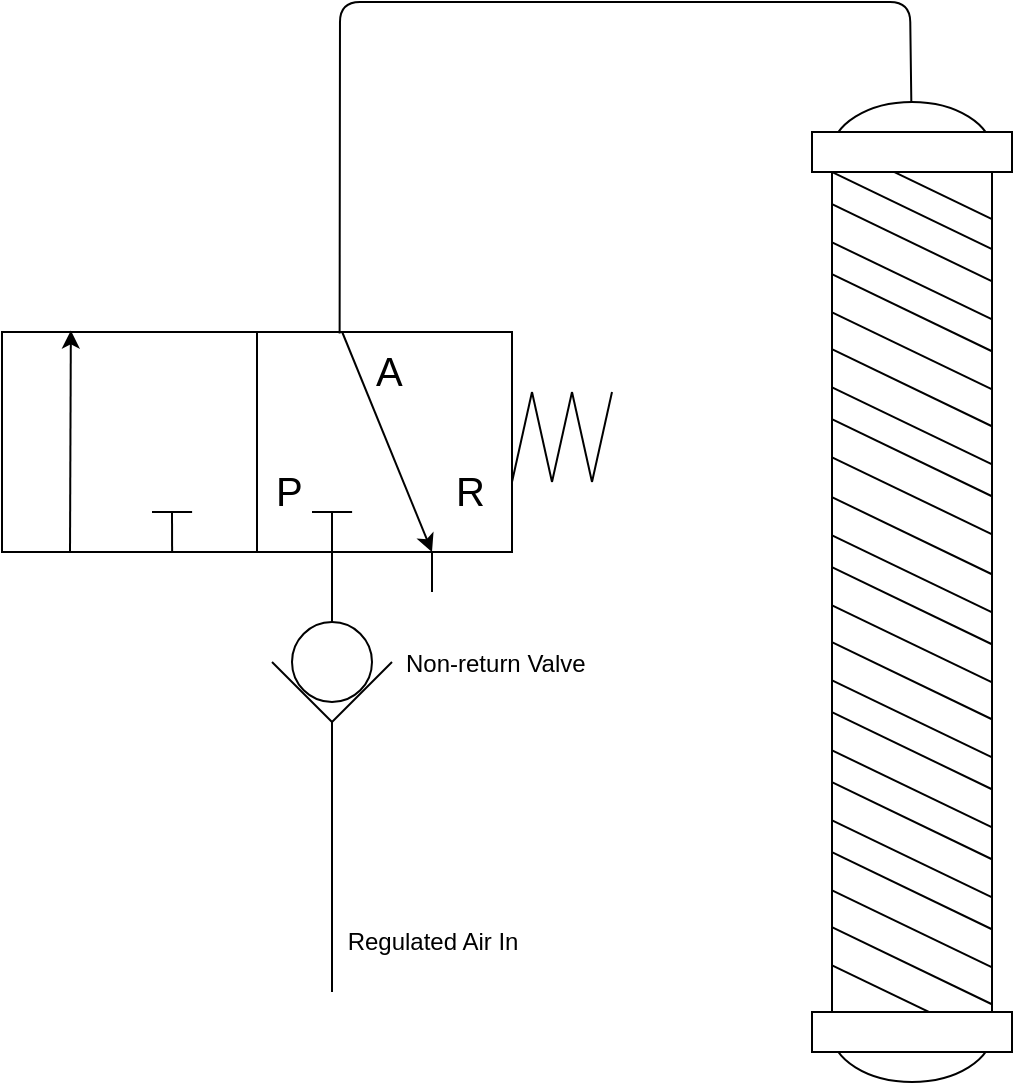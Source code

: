 <mxfile version="10.6.9" type="device"><diagram id="OgJOl3HWv7vuREtcom7f" name="Page-1"><mxGraphModel dx="1264" dy="629" grid="1" gridSize="10" guides="1" tooltips="1" connect="1" arrows="1" fold="1" page="1" pageScale="1" pageWidth="827" pageHeight="1169" math="0" shadow="0"><root><mxCell id="0"/><mxCell id="1" parent="0"/><mxCell id="yQ0nB66GJ8iGvdI2O4xC-1" value="" style="rounded=0;whiteSpace=wrap;html=1;" vertex="1" parent="1"><mxGeometry x="95" y="305" width="255" height="110" as="geometry"/></mxCell><mxCell id="yQ0nB66GJ8iGvdI2O4xC-2" value="" style="endArrow=none;html=1;entryX=0.5;entryY=0;entryDx=0;entryDy=0;exitX=0.5;exitY=1;exitDx=0;exitDy=0;" edge="1" parent="1" source="yQ0nB66GJ8iGvdI2O4xC-1" target="yQ0nB66GJ8iGvdI2O4xC-1"><mxGeometry width="50" height="50" relative="1" as="geometry"><mxPoint x="90" y="485" as="sourcePoint"/><mxPoint x="140" y="435" as="targetPoint"/></mxGeometry></mxCell><mxCell id="yQ0nB66GJ8iGvdI2O4xC-3" value="" style="endArrow=classic;html=1;entryX=0.135;entryY=-0.007;entryDx=0;entryDy=0;entryPerimeter=0;" edge="1" parent="1" target="yQ0nB66GJ8iGvdI2O4xC-1"><mxGeometry width="50" height="50" relative="1" as="geometry"><mxPoint x="129" y="415" as="sourcePoint"/><mxPoint x="140" y="435" as="targetPoint"/></mxGeometry></mxCell><mxCell id="yQ0nB66GJ8iGvdI2O4xC-8" value="" style="endArrow=classic;html=1;exitX=0.667;exitY=0;exitDx=0;exitDy=0;exitPerimeter=0;" edge="1" parent="1" source="yQ0nB66GJ8iGvdI2O4xC-1"><mxGeometry width="50" height="50" relative="1" as="geometry"><mxPoint x="100" y="495" as="sourcePoint"/><mxPoint x="310" y="415" as="targetPoint"/></mxGeometry></mxCell><mxCell id="yQ0nB66GJ8iGvdI2O4xC-9" value="" style="endArrow=none;html=1;exitX=0.5;exitY=0;exitDx=0;exitDy=0;" edge="1" parent="1" source="yQ0nB66GJ8iGvdI2O4xC-25"><mxGeometry width="50" height="50" relative="1" as="geometry"><mxPoint x="260" y="435" as="sourcePoint"/><mxPoint x="260" y="395" as="targetPoint"/></mxGeometry></mxCell><mxCell id="yQ0nB66GJ8iGvdI2O4xC-10" value="" style="endArrow=none;html=1;" edge="1" parent="1"><mxGeometry width="50" height="50" relative="1" as="geometry"><mxPoint x="250" y="395" as="sourcePoint"/><mxPoint x="270.056" y="394.944" as="targetPoint"/><Array as="points"><mxPoint x="250" y="395"/></Array></mxGeometry></mxCell><mxCell id="yQ0nB66GJ8iGvdI2O4xC-11" value="" style="endArrow=none;html=1;exitX=0.66;exitY=1;exitDx=0;exitDy=0;exitPerimeter=0;" edge="1" parent="1"><mxGeometry width="50" height="50" relative="1" as="geometry"><mxPoint x="180.056" y="414.944" as="sourcePoint"/><mxPoint x="180" y="395" as="targetPoint"/></mxGeometry></mxCell><mxCell id="yQ0nB66GJ8iGvdI2O4xC-12" value="" style="endArrow=none;html=1;" edge="1" parent="1"><mxGeometry width="50" height="50" relative="1" as="geometry"><mxPoint x="170" y="395" as="sourcePoint"/><mxPoint x="190.056" y="394.944" as="targetPoint"/><Array as="points"><mxPoint x="170" y="395"/></Array></mxGeometry></mxCell><mxCell id="yQ0nB66GJ8iGvdI2O4xC-14" value="" style="endArrow=none;html=1;" edge="1" parent="1"><mxGeometry width="50" height="50" relative="1" as="geometry"><mxPoint x="350" y="380" as="sourcePoint"/><mxPoint x="360" y="335" as="targetPoint"/></mxGeometry></mxCell><mxCell id="yQ0nB66GJ8iGvdI2O4xC-15" value="" style="endArrow=none;html=1;" edge="1" parent="1"><mxGeometry width="50" height="50" relative="1" as="geometry"><mxPoint x="370" y="380" as="sourcePoint"/><mxPoint x="380" y="335" as="targetPoint"/></mxGeometry></mxCell><mxCell id="yQ0nB66GJ8iGvdI2O4xC-18" value="" style="endArrow=none;html=1;" edge="1" parent="1"><mxGeometry width="50" height="50" relative="1" as="geometry"><mxPoint x="360" y="335" as="sourcePoint"/><mxPoint x="370" y="380" as="targetPoint"/></mxGeometry></mxCell><mxCell id="yQ0nB66GJ8iGvdI2O4xC-22" value="" style="endArrow=none;html=1;" edge="1" parent="1"><mxGeometry width="50" height="50" relative="1" as="geometry"><mxPoint x="390" y="380" as="sourcePoint"/><mxPoint x="400" y="335" as="targetPoint"/></mxGeometry></mxCell><mxCell id="yQ0nB66GJ8iGvdI2O4xC-23" value="" style="endArrow=none;html=1;" edge="1" parent="1"><mxGeometry width="50" height="50" relative="1" as="geometry"><mxPoint x="380" y="335" as="sourcePoint"/><mxPoint x="390" y="380" as="targetPoint"/></mxGeometry></mxCell><mxCell id="yQ0nB66GJ8iGvdI2O4xC-24" value="" style="endArrow=none;html=1;" edge="1" parent="1"><mxGeometry width="50" height="50" relative="1" as="geometry"><mxPoint x="310" y="435" as="sourcePoint"/><mxPoint x="310" y="415" as="targetPoint"/></mxGeometry></mxCell><mxCell id="yQ0nB66GJ8iGvdI2O4xC-25" value="" style="ellipse;whiteSpace=wrap;html=1;aspect=fixed;" vertex="1" parent="1"><mxGeometry x="240" y="450" width="40" height="40" as="geometry"/></mxCell><mxCell id="yQ0nB66GJ8iGvdI2O4xC-26" value="" style="endArrow=none;html=1;" edge="1" parent="1"><mxGeometry width="50" height="50" relative="1" as="geometry"><mxPoint x="260" y="500" as="sourcePoint"/><mxPoint x="290" y="470" as="targetPoint"/></mxGeometry></mxCell><mxCell id="yQ0nB66GJ8iGvdI2O4xC-27" value="" style="endArrow=none;html=1;" edge="1" parent="1"><mxGeometry width="50" height="50" relative="1" as="geometry"><mxPoint x="260" y="500" as="sourcePoint"/><mxPoint x="230" y="470" as="targetPoint"/></mxGeometry></mxCell><mxCell id="yQ0nB66GJ8iGvdI2O4xC-30" value="" style="ellipse;whiteSpace=wrap;html=1;" vertex="1" parent="1"><mxGeometry x="510" y="630" width="80" height="50" as="geometry"/></mxCell><mxCell id="yQ0nB66GJ8iGvdI2O4xC-31" value="" style="ellipse;whiteSpace=wrap;html=1;" vertex="1" parent="1"><mxGeometry x="510" y="190" width="80" height="50" as="geometry"/></mxCell><mxCell id="yQ0nB66GJ8iGvdI2O4xC-29" value="" style="rounded=0;whiteSpace=wrap;html=1;" vertex="1" parent="1"><mxGeometry x="510" y="215" width="80" height="440" as="geometry"/></mxCell><mxCell id="yQ0nB66GJ8iGvdI2O4xC-37" value="" style="endArrow=none;html=1;exitX=0.662;exitY=0.007;exitDx=0;exitDy=0;exitPerimeter=0;" edge="1" parent="1" source="yQ0nB66GJ8iGvdI2O4xC-1" target="yQ0nB66GJ8iGvdI2O4xC-31"><mxGeometry width="50" height="50" relative="1" as="geometry"><mxPoint x="280" y="255" as="sourcePoint"/><mxPoint x="330" y="205" as="targetPoint"/><Array as="points"><mxPoint x="264" y="140"/><mxPoint x="549" y="140"/></Array></mxGeometry></mxCell><mxCell id="yQ0nB66GJ8iGvdI2O4xC-38" value="" style="endArrow=none;html=1;" edge="1" parent="1"><mxGeometry width="50" height="50" relative="1" as="geometry"><mxPoint x="260" y="635" as="sourcePoint"/><mxPoint x="260" y="500" as="targetPoint"/></mxGeometry></mxCell><mxCell id="yQ0nB66GJ8iGvdI2O4xC-39" value="Regulated Air In&lt;br&gt;" style="text;html=1;resizable=0;points=[];align=center;verticalAlign=middle;labelBackgroundColor=#ffffff;" vertex="1" connectable="0" parent="yQ0nB66GJ8iGvdI2O4xC-38"><mxGeometry x="-0.856" y="-2" relative="1" as="geometry"><mxPoint x="48" y="-15.5" as="offset"/></mxGeometry></mxCell><mxCell id="yQ0nB66GJ8iGvdI2O4xC-40" value="Non-return Valve&lt;br&gt;" style="text;html=1;resizable=0;points=[];autosize=1;align=left;verticalAlign=top;spacingTop=-4;" vertex="1" parent="1"><mxGeometry x="295" y="461" width="110" height="20" as="geometry"/></mxCell><mxCell id="yQ0nB66GJ8iGvdI2O4xC-41" value="&lt;font style=&quot;font-size: 20px&quot;&gt;R&lt;/font&gt;" style="text;html=1;resizable=0;points=[];autosize=1;align=left;verticalAlign=top;spacingTop=-4;" vertex="1" parent="1"><mxGeometry x="320" y="370" width="30" height="20" as="geometry"/></mxCell><mxCell id="yQ0nB66GJ8iGvdI2O4xC-42" value="&lt;font style=&quot;font-size: 20px&quot;&gt;P&lt;/font&gt;" style="text;html=1;resizable=0;points=[];autosize=1;align=left;verticalAlign=top;spacingTop=-4;" vertex="1" parent="1"><mxGeometry x="230" y="370" width="30" height="20" as="geometry"/></mxCell><mxCell id="yQ0nB66GJ8iGvdI2O4xC-43" value="&lt;font style=&quot;font-size: 20px&quot;&gt;A&lt;/font&gt;" style="text;html=1;resizable=0;points=[];autosize=1;align=left;verticalAlign=top;spacingTop=-4;" vertex="1" parent="1"><mxGeometry x="280" y="310" width="30" height="20" as="geometry"/></mxCell><mxCell id="yQ0nB66GJ8iGvdI2O4xC-44" value="" style="endArrow=none;html=1;entryX=-0.003;entryY=0.059;entryDx=0;entryDy=0;entryPerimeter=0;exitX=1.001;exitY=0.147;exitDx=0;exitDy=0;exitPerimeter=0;" edge="1" parent="1" source="yQ0nB66GJ8iGvdI2O4xC-29" target="yQ0nB66GJ8iGvdI2O4xC-29"><mxGeometry width="50" height="50" relative="1" as="geometry"><mxPoint x="620" y="280" as="sourcePoint"/><mxPoint x="670" y="230" as="targetPoint"/></mxGeometry></mxCell><mxCell id="yQ0nB66GJ8iGvdI2O4xC-45" value="" style="endArrow=none;html=1;entryX=-0.003;entryY=0.059;entryDx=0;entryDy=0;entryPerimeter=0;exitX=1.001;exitY=0.147;exitDx=0;exitDy=0;exitPerimeter=0;" edge="1" parent="1"><mxGeometry width="50" height="50" relative="1" as="geometry"><mxPoint x="590.056" y="298.667" as="sourcePoint"/><mxPoint x="509.778" y="260.056" as="targetPoint"/></mxGeometry></mxCell><mxCell id="yQ0nB66GJ8iGvdI2O4xC-46" value="" style="endArrow=none;html=1;entryX=-0.003;entryY=0.059;entryDx=0;entryDy=0;entryPerimeter=0;exitX=1.001;exitY=0.147;exitDx=0;exitDy=0;exitPerimeter=0;" edge="1" parent="1"><mxGeometry width="50" height="50" relative="1" as="geometry"><mxPoint x="589.952" y="314.619" as="sourcePoint"/><mxPoint x="509.952" y="276.048" as="targetPoint"/></mxGeometry></mxCell><mxCell id="yQ0nB66GJ8iGvdI2O4xC-47" value="" style="endArrow=none;html=1;entryX=-0.003;entryY=0.059;entryDx=0;entryDy=0;entryPerimeter=0;exitX=1.001;exitY=0.147;exitDx=0;exitDy=0;exitPerimeter=0;" edge="1" parent="1"><mxGeometry width="50" height="50" relative="1" as="geometry"><mxPoint x="590.056" y="333.667" as="sourcePoint"/><mxPoint x="509.778" y="295.056" as="targetPoint"/></mxGeometry></mxCell><mxCell id="yQ0nB66GJ8iGvdI2O4xC-48" value="" style="endArrow=none;html=1;entryX=-0.003;entryY=0.059;entryDx=0;entryDy=0;entryPerimeter=0;exitX=1.001;exitY=0.147;exitDx=0;exitDy=0;exitPerimeter=0;" edge="1" parent="1"><mxGeometry width="50" height="50" relative="1" as="geometry"><mxPoint x="589.952" y="352.119" as="sourcePoint"/><mxPoint x="509.952" y="313.548" as="targetPoint"/></mxGeometry></mxCell><mxCell id="yQ0nB66GJ8iGvdI2O4xC-49" value="" style="endArrow=none;html=1;entryX=-0.003;entryY=0.059;entryDx=0;entryDy=0;entryPerimeter=0;exitX=1.001;exitY=0.147;exitDx=0;exitDy=0;exitPerimeter=0;" edge="1" parent="1"><mxGeometry width="50" height="50" relative="1" as="geometry"><mxPoint x="590.056" y="371.167" as="sourcePoint"/><mxPoint x="509.778" y="332.556" as="targetPoint"/></mxGeometry></mxCell><mxCell id="yQ0nB66GJ8iGvdI2O4xC-50" value="" style="endArrow=none;html=1;entryX=-0.003;entryY=0.059;entryDx=0;entryDy=0;entryPerimeter=0;exitX=1.001;exitY=0.147;exitDx=0;exitDy=0;exitPerimeter=0;" edge="1" parent="1"><mxGeometry width="50" height="50" relative="1" as="geometry"><mxPoint x="589.952" y="387.119" as="sourcePoint"/><mxPoint x="509.952" y="348.548" as="targetPoint"/></mxGeometry></mxCell><mxCell id="yQ0nB66GJ8iGvdI2O4xC-51" value="" style="endArrow=none;html=1;entryX=-0.003;entryY=0.059;entryDx=0;entryDy=0;entryPerimeter=0;exitX=1.001;exitY=0.147;exitDx=0;exitDy=0;exitPerimeter=0;" edge="1" parent="1"><mxGeometry width="50" height="50" relative="1" as="geometry"><mxPoint x="590.056" y="406.167" as="sourcePoint"/><mxPoint x="509.778" y="367.556" as="targetPoint"/></mxGeometry></mxCell><mxCell id="yQ0nB66GJ8iGvdI2O4xC-52" value="" style="endArrow=none;html=1;entryX=-0.003;entryY=0.059;entryDx=0;entryDy=0;entryPerimeter=0;exitX=1.001;exitY=0.147;exitDx=0;exitDy=0;exitPerimeter=0;" edge="1" parent="1"><mxGeometry width="50" height="50" relative="1" as="geometry"><mxPoint x="589.952" y="426.119" as="sourcePoint"/><mxPoint x="509.952" y="387.548" as="targetPoint"/></mxGeometry></mxCell><mxCell id="yQ0nB66GJ8iGvdI2O4xC-53" value="" style="endArrow=none;html=1;entryX=-0.003;entryY=0.059;entryDx=0;entryDy=0;entryPerimeter=0;exitX=1.001;exitY=0.147;exitDx=0;exitDy=0;exitPerimeter=0;" edge="1" parent="1"><mxGeometry width="50" height="50" relative="1" as="geometry"><mxPoint x="590.056" y="445.167" as="sourcePoint"/><mxPoint x="509.778" y="406.556" as="targetPoint"/></mxGeometry></mxCell><mxCell id="yQ0nB66GJ8iGvdI2O4xC-54" value="" style="endArrow=none;html=1;entryX=-0.003;entryY=0.059;entryDx=0;entryDy=0;entryPerimeter=0;exitX=1.001;exitY=0.147;exitDx=0;exitDy=0;exitPerimeter=0;" edge="1" parent="1"><mxGeometry width="50" height="50" relative="1" as="geometry"><mxPoint x="589.952" y="461.119" as="sourcePoint"/><mxPoint x="509.952" y="422.548" as="targetPoint"/></mxGeometry></mxCell><mxCell id="yQ0nB66GJ8iGvdI2O4xC-55" value="" style="endArrow=none;html=1;entryX=-0.003;entryY=0.059;entryDx=0;entryDy=0;entryPerimeter=0;exitX=1.001;exitY=0.147;exitDx=0;exitDy=0;exitPerimeter=0;" edge="1" parent="1"><mxGeometry width="50" height="50" relative="1" as="geometry"><mxPoint x="590.056" y="480.167" as="sourcePoint"/><mxPoint x="509.778" y="441.556" as="targetPoint"/></mxGeometry></mxCell><mxCell id="yQ0nB66GJ8iGvdI2O4xC-56" value="" style="endArrow=none;html=1;entryX=-0.003;entryY=0.059;entryDx=0;entryDy=0;entryPerimeter=0;exitX=1.001;exitY=0.147;exitDx=0;exitDy=0;exitPerimeter=0;" edge="1" parent="1"><mxGeometry width="50" height="50" relative="1" as="geometry"><mxPoint x="589.952" y="498.619" as="sourcePoint"/><mxPoint x="509.952" y="460.048" as="targetPoint"/></mxGeometry></mxCell><mxCell id="yQ0nB66GJ8iGvdI2O4xC-57" value="" style="endArrow=none;html=1;entryX=-0.003;entryY=0.059;entryDx=0;entryDy=0;entryPerimeter=0;exitX=1.001;exitY=0.147;exitDx=0;exitDy=0;exitPerimeter=0;" edge="1" parent="1"><mxGeometry width="50" height="50" relative="1" as="geometry"><mxPoint x="590.056" y="517.667" as="sourcePoint"/><mxPoint x="509.778" y="479.056" as="targetPoint"/></mxGeometry></mxCell><mxCell id="yQ0nB66GJ8iGvdI2O4xC-58" value="" style="endArrow=none;html=1;entryX=-0.003;entryY=0.059;entryDx=0;entryDy=0;entryPerimeter=0;exitX=1.001;exitY=0.147;exitDx=0;exitDy=0;exitPerimeter=0;" edge="1" parent="1"><mxGeometry width="50" height="50" relative="1" as="geometry"><mxPoint x="589.952" y="533.619" as="sourcePoint"/><mxPoint x="509.952" y="495.048" as="targetPoint"/></mxGeometry></mxCell><mxCell id="yQ0nB66GJ8iGvdI2O4xC-59" value="" style="endArrow=none;html=1;entryX=-0.003;entryY=0.059;entryDx=0;entryDy=0;entryPerimeter=0;exitX=1.001;exitY=0.147;exitDx=0;exitDy=0;exitPerimeter=0;" edge="1" parent="1"><mxGeometry width="50" height="50" relative="1" as="geometry"><mxPoint x="590.056" y="552.667" as="sourcePoint"/><mxPoint x="509.778" y="514.056" as="targetPoint"/></mxGeometry></mxCell><mxCell id="yQ0nB66GJ8iGvdI2O4xC-60" value="" style="endArrow=none;html=1;entryX=-0.003;entryY=0.059;entryDx=0;entryDy=0;entryPerimeter=0;exitX=1.001;exitY=0.147;exitDx=0;exitDy=0;exitPerimeter=0;" edge="1" parent="1"><mxGeometry width="50" height="50" relative="1" as="geometry"><mxPoint x="589.952" y="568.619" as="sourcePoint"/><mxPoint x="509.952" y="530.048" as="targetPoint"/></mxGeometry></mxCell><mxCell id="yQ0nB66GJ8iGvdI2O4xC-61" value="" style="endArrow=none;html=1;entryX=-0.003;entryY=0.059;entryDx=0;entryDy=0;entryPerimeter=0;exitX=1.001;exitY=0.147;exitDx=0;exitDy=0;exitPerimeter=0;" edge="1" parent="1"><mxGeometry width="50" height="50" relative="1" as="geometry"><mxPoint x="590.056" y="587.667" as="sourcePoint"/><mxPoint x="509.778" y="549.056" as="targetPoint"/></mxGeometry></mxCell><mxCell id="yQ0nB66GJ8iGvdI2O4xC-62" value="" style="endArrow=none;html=1;entryX=-0.003;entryY=0.059;entryDx=0;entryDy=0;entryPerimeter=0;exitX=1.001;exitY=0.147;exitDx=0;exitDy=0;exitPerimeter=0;" edge="1" parent="1"><mxGeometry width="50" height="50" relative="1" as="geometry"><mxPoint x="589.952" y="603.619" as="sourcePoint"/><mxPoint x="509.952" y="565.048" as="targetPoint"/></mxGeometry></mxCell><mxCell id="yQ0nB66GJ8iGvdI2O4xC-63" value="" style="endArrow=none;html=1;entryX=-0.003;entryY=0.059;entryDx=0;entryDy=0;entryPerimeter=0;exitX=1.001;exitY=0.147;exitDx=0;exitDy=0;exitPerimeter=0;" edge="1" parent="1"><mxGeometry width="50" height="50" relative="1" as="geometry"><mxPoint x="590.056" y="622.667" as="sourcePoint"/><mxPoint x="509.778" y="584.056" as="targetPoint"/></mxGeometry></mxCell><mxCell id="yQ0nB66GJ8iGvdI2O4xC-64" value="" style="endArrow=none;html=1;entryX=-0.003;entryY=0.059;entryDx=0;entryDy=0;entryPerimeter=0;exitX=1.001;exitY=0.147;exitDx=0;exitDy=0;exitPerimeter=0;" edge="1" parent="1"><mxGeometry width="50" height="50" relative="1" as="geometry"><mxPoint x="589.952" y="641.119" as="sourcePoint"/><mxPoint x="509.952" y="602.548" as="targetPoint"/></mxGeometry></mxCell><mxCell id="yQ0nB66GJ8iGvdI2O4xC-65" value="" style="endArrow=none;html=1;entryX=-0.003;entryY=0.059;entryDx=0;entryDy=0;entryPerimeter=0;exitX=1.001;exitY=0.147;exitDx=0;exitDy=0;exitPerimeter=0;" edge="1" parent="1"><mxGeometry width="50" height="50" relative="1" as="geometry"><mxPoint x="590.056" y="660.167" as="sourcePoint"/><mxPoint x="509.778" y="621.556" as="targetPoint"/></mxGeometry></mxCell><mxCell id="yQ0nB66GJ8iGvdI2O4xC-33" value="" style="rounded=0;whiteSpace=wrap;html=1;" vertex="1" parent="1"><mxGeometry x="500" y="645" width="100" height="20" as="geometry"/></mxCell><mxCell id="yQ0nB66GJ8iGvdI2O4xC-68" value="" style="endArrow=none;html=1;entryX=-0.003;entryY=0.059;entryDx=0;entryDy=0;entryPerimeter=0;exitX=1.001;exitY=0.147;exitDx=0;exitDy=0;exitPerimeter=0;" edge="1" parent="1"><mxGeometry width="50" height="50" relative="1" as="geometry"><mxPoint x="590" y="263.6" as="sourcePoint"/><mxPoint x="509.6" y="224.8" as="targetPoint"/></mxGeometry></mxCell><mxCell id="yQ0nB66GJ8iGvdI2O4xC-69" value="" style="endArrow=none;html=1;entryX=-0.003;entryY=0.059;entryDx=0;entryDy=0;entryPerimeter=0;exitX=1.001;exitY=0.147;exitDx=0;exitDy=0;exitPerimeter=0;" edge="1" parent="1"><mxGeometry width="50" height="50" relative="1" as="geometry"><mxPoint x="590" y="248.6" as="sourcePoint"/><mxPoint x="509.6" y="209.8" as="targetPoint"/></mxGeometry></mxCell><mxCell id="yQ0nB66GJ8iGvdI2O4xC-32" value="" style="rounded=0;whiteSpace=wrap;html=1;" vertex="1" parent="1"><mxGeometry x="500" y="205" width="100" height="20" as="geometry"/></mxCell></root></mxGraphModel></diagram></mxfile>